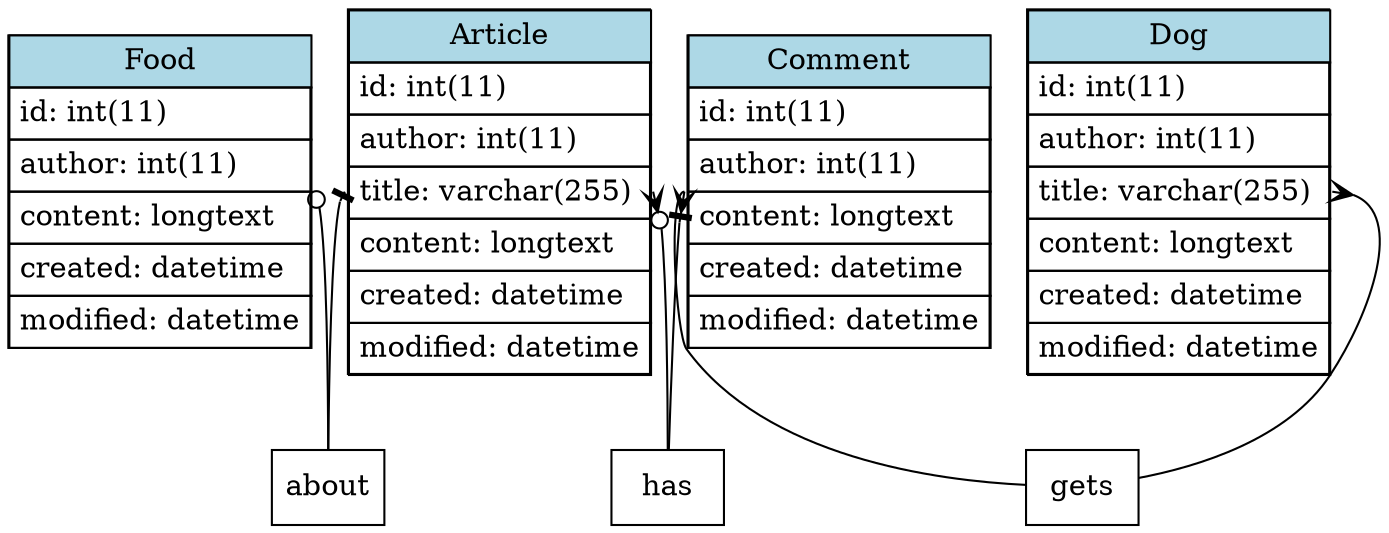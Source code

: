 digraph G { 
    //  
    // Defaults
    //  
    // Box for entities
    node [shape=record, margin=0]

    // One-to-many relation (from one, to many)

    //  
    // Entities
    //  
    Article [label=<
        <table border="0" cellborder="1" cellspacing="0" cellpadding="4">
            <tr><td bgcolor="lightblue">Article</td></tr>
            <tr><td align="left">id: int(11)</td></tr>
            <tr><td align="left">author: int(11)</td></tr>
            <tr><td align="left">title: varchar(255)</td></tr>
            <tr><td align="left">content: longtext</td></tr>
            <tr><td align="left">created: datetime</td></tr>
            <tr><td align="left">modified: datetime</td></tr>
        </table>
    >]

    Comment [label=<
        <table border="0" cellborder="1" cellspacing="0" cellpadding="4">
            <tr><td bgcolor="lightblue">Comment</td></tr>
            <tr><td align="left">id: int(11)</td></tr>
            <tr><td align="left">author: int(11)</td></tr>
            <tr><td align="left">content: longtext</td></tr>
            <tr><td align="left">created: datetime</td></tr>
            <tr><td align="left">modified: datetime</td></tr>
        </table>
    >]  

Dog [label=<
        <table border="0" cellborder="1" cellspacing="0" cellpadding="4">
            <tr><td bgcolor="lightblue">Dog</td></tr>
            <tr><td align="left">id: int(11)</td></tr>
            <tr><td align="left">author: int(11)</td></tr>
            <tr><td align="left">title: varchar(255)</td></tr>
            <tr><td align="left">content: longtext</td></tr>
            <tr><td align="left">created: datetime</td></tr>
            <tr><td align="left">modified: datetime</td></tr>
        </table>
    >]

Food [label=<
        <table border="0" cellborder="1" cellspacing="0" cellpadding="4">
            <tr><td bgcolor="lightblue">Food</td></tr>
            <tr><td align="left">id: int(11)</td></tr>
            <tr><td align="left">author: int(11)</td></tr>
            <tr><td align="left">content: longtext</td></tr>
            <tr><td align="left">created: datetime</td></tr>
            <tr><td align="left">modified: datetime</td></tr>
        </table>
    >]  
    //  
    // Relationships
    //  
    //eats [shape=box]
    about [shape = box]
    has [shape=box]
    gets [shape = box]
    //Food -> eats [arrowhead=none, arrowtail=crow,dir=both];
    //Dog -> eats [arrowhead=none, arrowtail=tee,dir=both];
    
    Food:e -> about [arrowhead=none, arrowtail=odot,dir=both];
    Article:w -> about [arrowhead=none, arrowtail=tee,dir=both];
    
    Article:e->has [arrowhead=none, arrowtail=crowodot,dir=both];
    Comment:w->has [arrowhead=none, arrowtail=crowtee,dir=both];
    
    Dog:e -> gets [arrowhead=none, arrowtail=crow,dir=both]
    Comment:w -> gets [arrowhead=none, arrowtail=none,dir=both]
}
